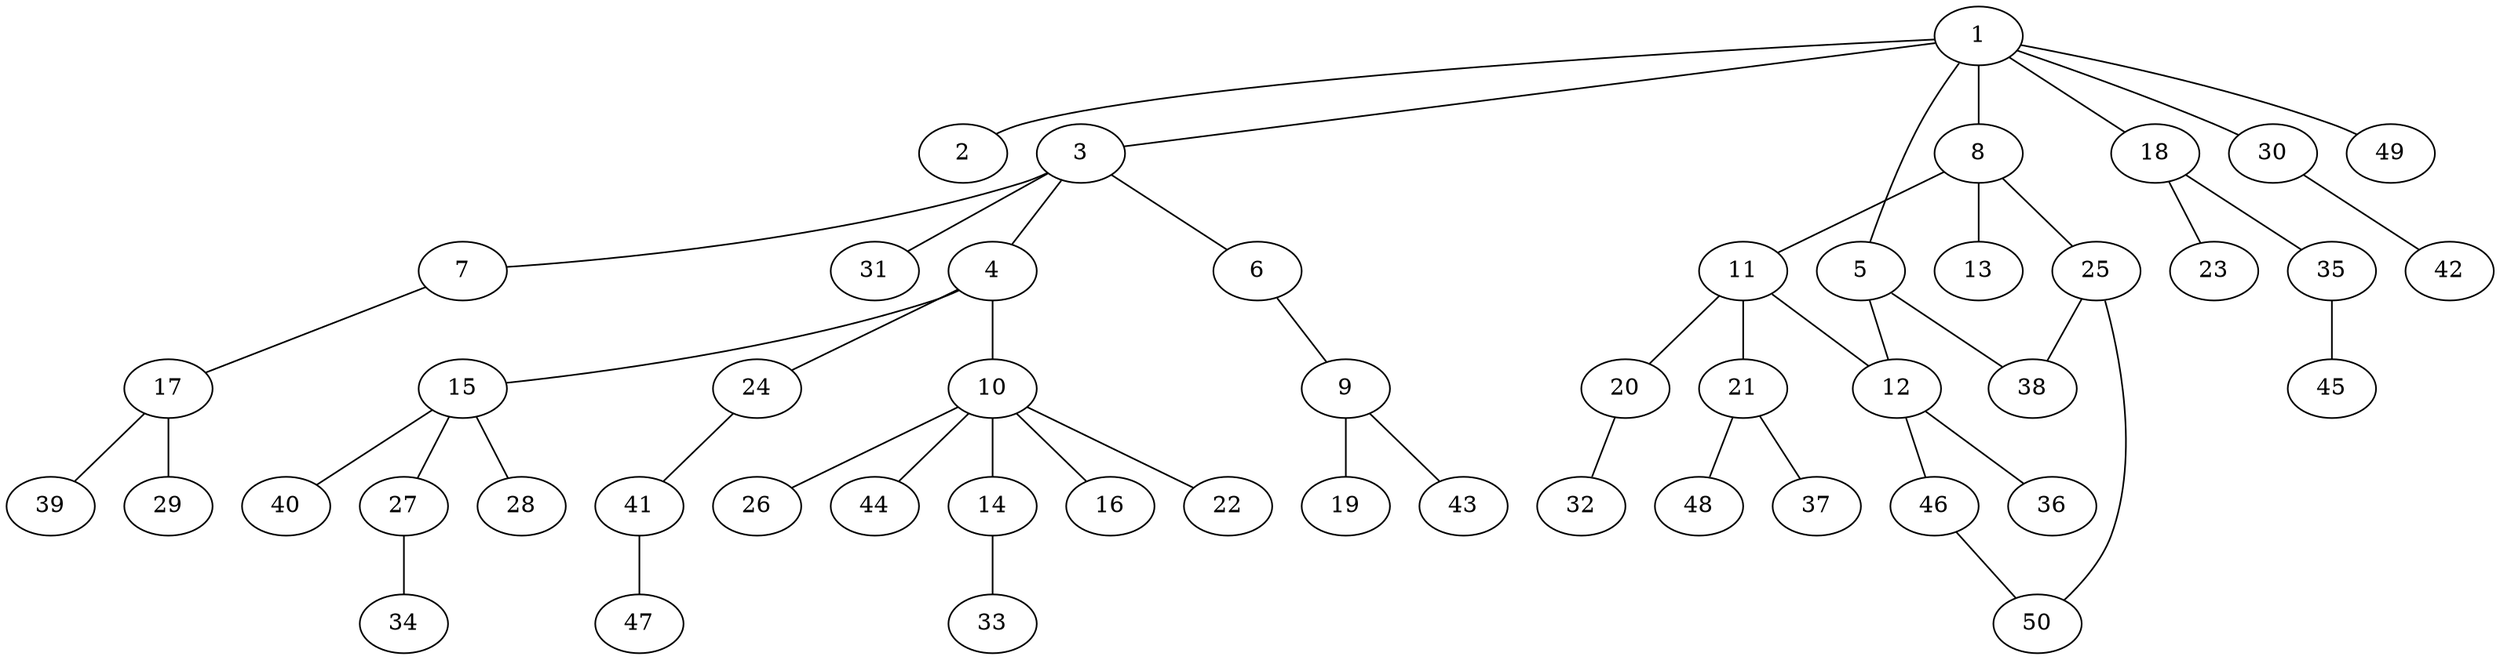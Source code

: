graph graphname {1--2
1--3
1--5
1--8
1--18
1--30
1--49
3--4
3--6
3--7
3--31
4--10
4--15
4--24
5--12
5--38
6--9
7--17
8--11
8--13
8--25
9--19
9--43
10--14
10--16
10--22
10--26
10--44
11--12
11--20
11--21
12--36
12--46
14--33
15--27
15--28
15--40
17--29
17--39
18--23
18--35
20--32
21--37
21--48
24--41
25--38
25--50
27--34
30--42
35--45
41--47
46--50
}
